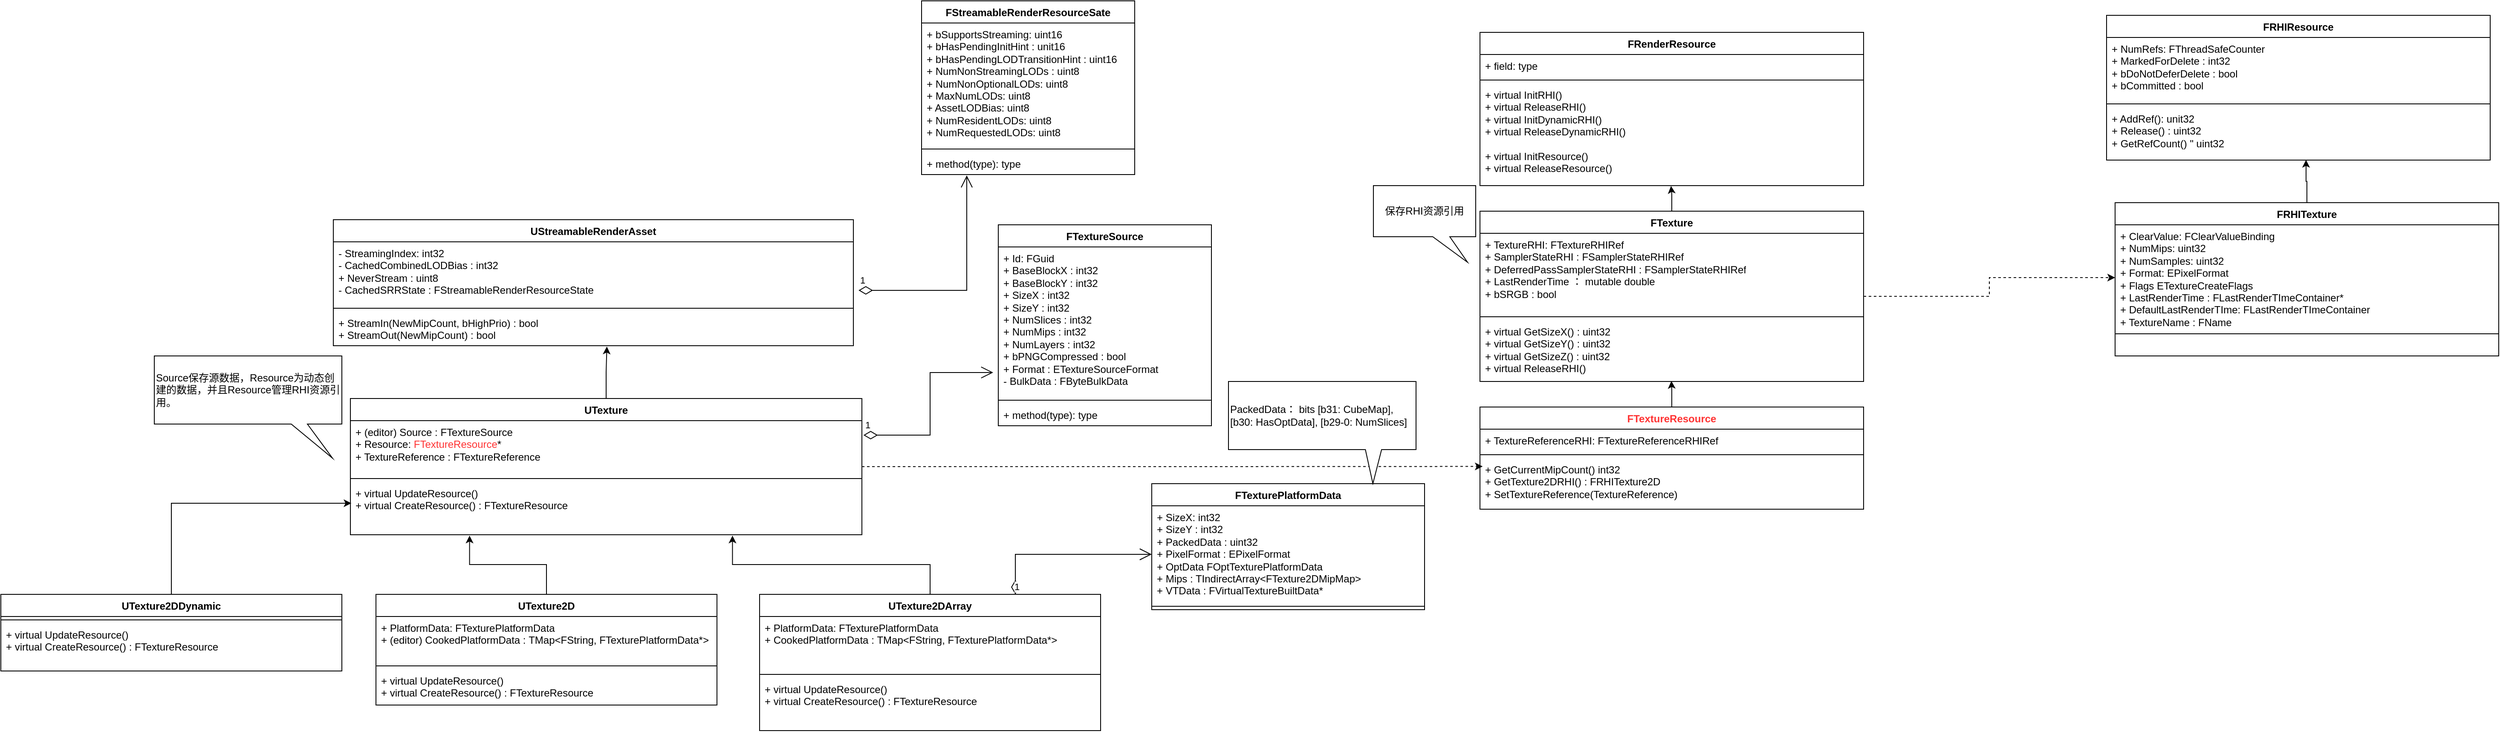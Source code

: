 <mxfile version="24.0.2" type="github">
  <diagram id="C5RBs43oDa-KdzZeNtuy" name="Page-1">
    <mxGraphModel dx="4987" dy="5559" grid="1" gridSize="10" guides="1" tooltips="1" connect="1" arrows="1" fold="1" page="1" pageScale="1" pageWidth="3300" pageHeight="4681" math="0" shadow="0">
      <root>
        <mxCell id="WIyWlLk6GJQsqaUBKTNV-0" />
        <mxCell id="WIyWlLk6GJQsqaUBKTNV-1" parent="WIyWlLk6GJQsqaUBKTNV-0" />
        <mxCell id="1qPpvCroPMqW7wBHYJon-7" value="UTexture" style="swimlane;fontStyle=1;align=center;verticalAlign=top;childLayout=stackLayout;horizontal=1;startSize=26;horizontalStack=0;resizeParent=1;resizeParentMax=0;resizeLast=0;collapsible=1;marginBottom=0;whiteSpace=wrap;html=1;" parent="WIyWlLk6GJQsqaUBKTNV-1" vertex="1">
          <mxGeometry x="270" y="320" width="600" height="160" as="geometry" />
        </mxCell>
        <mxCell id="1qPpvCroPMqW7wBHYJon-8" value="&lt;div&gt;+ (editor) Source : FTextureSource&lt;/div&gt;+ Resource: &lt;font color=&quot;#ff3333&quot;&gt;FTextureResource&lt;/font&gt;*&lt;div&gt;+ TextureReference : FTextureReference&lt;/div&gt;&lt;div&gt;&lt;br&gt;&lt;/div&gt;" style="text;strokeColor=none;fillColor=none;align=left;verticalAlign=top;spacingLeft=4;spacingRight=4;overflow=hidden;rotatable=0;points=[[0,0.5],[1,0.5]];portConstraint=eastwest;whiteSpace=wrap;html=1;" parent="1qPpvCroPMqW7wBHYJon-7" vertex="1">
          <mxGeometry y="26" width="600" height="64" as="geometry" />
        </mxCell>
        <mxCell id="1qPpvCroPMqW7wBHYJon-9" value="" style="line;strokeWidth=1;fillColor=none;align=left;verticalAlign=middle;spacingTop=-1;spacingLeft=3;spacingRight=3;rotatable=0;labelPosition=right;points=[];portConstraint=eastwest;strokeColor=inherit;" parent="1qPpvCroPMqW7wBHYJon-7" vertex="1">
          <mxGeometry y="90" width="600" height="8" as="geometry" />
        </mxCell>
        <mxCell id="1qPpvCroPMqW7wBHYJon-10" value="+ virtual UpdateResource()&lt;div&gt;+ virtual&amp;nbsp;CreateResource() : FTextureResource&lt;/div&gt;&lt;div&gt;&lt;br&gt;&lt;/div&gt;" style="text;strokeColor=none;fillColor=none;align=left;verticalAlign=top;spacingLeft=4;spacingRight=4;overflow=hidden;rotatable=0;points=[[0,0.5],[1,0.5]];portConstraint=eastwest;whiteSpace=wrap;html=1;" parent="1qPpvCroPMqW7wBHYJon-7" vertex="1">
          <mxGeometry y="98" width="600" height="62" as="geometry" />
        </mxCell>
        <mxCell id="1qPpvCroPMqW7wBHYJon-11" value="UTexture2D" style="swimlane;fontStyle=1;align=center;verticalAlign=top;childLayout=stackLayout;horizontal=1;startSize=26;horizontalStack=0;resizeParent=1;resizeParentMax=0;resizeLast=0;collapsible=1;marginBottom=0;whiteSpace=wrap;html=1;" parent="WIyWlLk6GJQsqaUBKTNV-1" vertex="1">
          <mxGeometry x="300" y="550" width="400" height="130" as="geometry" />
        </mxCell>
        <mxCell id="1qPpvCroPMqW7wBHYJon-12" value="+ PlatformData: FTexturePlatformData&lt;div&gt;+ (editor) CookedPlatformData :&amp;nbsp;TMap&amp;lt;FString, FTexturePlatformData*&amp;gt;&lt;/div&gt;" style="text;strokeColor=none;fillColor=none;align=left;verticalAlign=top;spacingLeft=4;spacingRight=4;overflow=hidden;rotatable=0;points=[[0,0.5],[1,0.5]];portConstraint=eastwest;whiteSpace=wrap;html=1;" parent="1qPpvCroPMqW7wBHYJon-11" vertex="1">
          <mxGeometry y="26" width="400" height="54" as="geometry" />
        </mxCell>
        <mxCell id="1qPpvCroPMqW7wBHYJon-13" value="" style="line;strokeWidth=1;fillColor=none;align=left;verticalAlign=middle;spacingTop=-1;spacingLeft=3;spacingRight=3;rotatable=0;labelPosition=right;points=[];portConstraint=eastwest;strokeColor=inherit;" parent="1qPpvCroPMqW7wBHYJon-11" vertex="1">
          <mxGeometry y="80" width="400" height="8" as="geometry" />
        </mxCell>
        <mxCell id="1qPpvCroPMqW7wBHYJon-14" value="+ virtual UpdateResource()&lt;div&gt;+ virtual&amp;nbsp;CreateResource() : FTextureResource&lt;/div&gt;&lt;div&gt;&lt;br&gt;&lt;/div&gt;" style="text;strokeColor=none;fillColor=none;align=left;verticalAlign=top;spacingLeft=4;spacingRight=4;overflow=hidden;rotatable=0;points=[[0,0.5],[1,0.5]];portConstraint=eastwest;whiteSpace=wrap;html=1;" parent="1qPpvCroPMqW7wBHYJon-11" vertex="1">
          <mxGeometry y="88" width="400" height="42" as="geometry" />
        </mxCell>
        <mxCell id="1qPpvCroPMqW7wBHYJon-16" style="edgeStyle=orthogonalEdgeStyle;rounded=0;orthogonalLoop=1;jettySize=auto;html=1;entryX=0.233;entryY=1.016;entryDx=0;entryDy=0;entryPerimeter=0;" parent="WIyWlLk6GJQsqaUBKTNV-1" source="1qPpvCroPMqW7wBHYJon-11" target="1qPpvCroPMqW7wBHYJon-10" edge="1">
          <mxGeometry relative="1" as="geometry" />
        </mxCell>
        <mxCell id="1mHHUEUBmw5j4xQIcPsZ-0" value="UTexture2DArray" style="swimlane;fontStyle=1;align=center;verticalAlign=top;childLayout=stackLayout;horizontal=1;startSize=26;horizontalStack=0;resizeParent=1;resizeParentMax=0;resizeLast=0;collapsible=1;marginBottom=0;whiteSpace=wrap;html=1;" vertex="1" parent="WIyWlLk6GJQsqaUBKTNV-1">
          <mxGeometry x="750" y="550" width="400" height="160" as="geometry" />
        </mxCell>
        <mxCell id="1mHHUEUBmw5j4xQIcPsZ-1" value="+ PlatformData: FTexturePlatformData&lt;div&gt;+ CookedPlatformData :&amp;nbsp;TMap&amp;lt;FString, FTexturePlatformData*&amp;gt;&lt;/div&gt;" style="text;strokeColor=none;fillColor=none;align=left;verticalAlign=top;spacingLeft=4;spacingRight=4;overflow=hidden;rotatable=0;points=[[0,0.5],[1,0.5]];portConstraint=eastwest;whiteSpace=wrap;html=1;" vertex="1" parent="1mHHUEUBmw5j4xQIcPsZ-0">
          <mxGeometry y="26" width="400" height="64" as="geometry" />
        </mxCell>
        <mxCell id="1mHHUEUBmw5j4xQIcPsZ-2" value="" style="line;strokeWidth=1;fillColor=none;align=left;verticalAlign=middle;spacingTop=-1;spacingLeft=3;spacingRight=3;rotatable=0;labelPosition=right;points=[];portConstraint=eastwest;strokeColor=inherit;" vertex="1" parent="1mHHUEUBmw5j4xQIcPsZ-0">
          <mxGeometry y="90" width="400" height="8" as="geometry" />
        </mxCell>
        <mxCell id="1mHHUEUBmw5j4xQIcPsZ-3" value="+ virtual UpdateResource()&lt;div&gt;+ virtual&amp;nbsp;CreateResource() : FTextureResource&lt;/div&gt;&lt;div&gt;&lt;br&gt;&lt;/div&gt;" style="text;strokeColor=none;fillColor=none;align=left;verticalAlign=top;spacingLeft=4;spacingRight=4;overflow=hidden;rotatable=0;points=[[0,0.5],[1,0.5]];portConstraint=eastwest;whiteSpace=wrap;html=1;" vertex="1" parent="1mHHUEUBmw5j4xQIcPsZ-0">
          <mxGeometry y="98" width="400" height="62" as="geometry" />
        </mxCell>
        <mxCell id="1mHHUEUBmw5j4xQIcPsZ-4" style="edgeStyle=orthogonalEdgeStyle;rounded=0;orthogonalLoop=1;jettySize=auto;html=1;entryX=0.747;entryY=1.016;entryDx=0;entryDy=0;entryPerimeter=0;" edge="1" parent="WIyWlLk6GJQsqaUBKTNV-1" source="1mHHUEUBmw5j4xQIcPsZ-0" target="1qPpvCroPMqW7wBHYJon-10">
          <mxGeometry relative="1" as="geometry" />
        </mxCell>
        <mxCell id="1mHHUEUBmw5j4xQIcPsZ-5" value="UTexture2DDynamic" style="swimlane;fontStyle=1;align=center;verticalAlign=top;childLayout=stackLayout;horizontal=1;startSize=26;horizontalStack=0;resizeParent=1;resizeParentMax=0;resizeLast=0;collapsible=1;marginBottom=0;whiteSpace=wrap;html=1;" vertex="1" parent="WIyWlLk6GJQsqaUBKTNV-1">
          <mxGeometry x="-140" y="550" width="400" height="90" as="geometry" />
        </mxCell>
        <mxCell id="1mHHUEUBmw5j4xQIcPsZ-7" value="" style="line;strokeWidth=1;fillColor=none;align=left;verticalAlign=middle;spacingTop=-1;spacingLeft=3;spacingRight=3;rotatable=0;labelPosition=right;points=[];portConstraint=eastwest;strokeColor=inherit;" vertex="1" parent="1mHHUEUBmw5j4xQIcPsZ-5">
          <mxGeometry y="26" width="400" height="8" as="geometry" />
        </mxCell>
        <mxCell id="1mHHUEUBmw5j4xQIcPsZ-8" value="+ virtual UpdateResource()&lt;div&gt;+ virtual&amp;nbsp;CreateResource() : FTextureResource&lt;/div&gt;&lt;div&gt;&lt;br&gt;&lt;/div&gt;" style="text;strokeColor=none;fillColor=none;align=left;verticalAlign=top;spacingLeft=4;spacingRight=4;overflow=hidden;rotatable=0;points=[[0,0.5],[1,0.5]];portConstraint=eastwest;whiteSpace=wrap;html=1;" vertex="1" parent="1mHHUEUBmw5j4xQIcPsZ-5">
          <mxGeometry y="34" width="400" height="56" as="geometry" />
        </mxCell>
        <mxCell id="1mHHUEUBmw5j4xQIcPsZ-9" style="edgeStyle=orthogonalEdgeStyle;rounded=0;orthogonalLoop=1;jettySize=auto;html=1;entryX=0.002;entryY=0.403;entryDx=0;entryDy=0;entryPerimeter=0;" edge="1" parent="WIyWlLk6GJQsqaUBKTNV-1" source="1mHHUEUBmw5j4xQIcPsZ-5" target="1qPpvCroPMqW7wBHYJon-10">
          <mxGeometry relative="1" as="geometry" />
        </mxCell>
        <mxCell id="1mHHUEUBmw5j4xQIcPsZ-10" value="&lt;font color=&quot;#ff3333&quot;&gt;FTextureResource&lt;/font&gt;" style="swimlane;fontStyle=1;align=center;verticalAlign=top;childLayout=stackLayout;horizontal=1;startSize=26;horizontalStack=0;resizeParent=1;resizeParentMax=0;resizeLast=0;collapsible=1;marginBottom=0;whiteSpace=wrap;html=1;" vertex="1" parent="WIyWlLk6GJQsqaUBKTNV-1">
          <mxGeometry x="1595" y="330" width="450" height="120" as="geometry" />
        </mxCell>
        <mxCell id="1mHHUEUBmw5j4xQIcPsZ-11" value="+ TextureReferenceRHI: FTextureReferenceRHIRef" style="text;strokeColor=none;fillColor=none;align=left;verticalAlign=top;spacingLeft=4;spacingRight=4;overflow=hidden;rotatable=0;points=[[0,0.5],[1,0.5]];portConstraint=eastwest;whiteSpace=wrap;html=1;" vertex="1" parent="1mHHUEUBmw5j4xQIcPsZ-10">
          <mxGeometry y="26" width="450" height="26" as="geometry" />
        </mxCell>
        <mxCell id="1mHHUEUBmw5j4xQIcPsZ-12" value="" style="line;strokeWidth=1;fillColor=none;align=left;verticalAlign=middle;spacingTop=-1;spacingLeft=3;spacingRight=3;rotatable=0;labelPosition=right;points=[];portConstraint=eastwest;strokeColor=inherit;" vertex="1" parent="1mHHUEUBmw5j4xQIcPsZ-10">
          <mxGeometry y="52" width="450" height="8" as="geometry" />
        </mxCell>
        <mxCell id="1mHHUEUBmw5j4xQIcPsZ-13" value="+&amp;nbsp;GetCurrentMipCount() int32&lt;div&gt;+ GetTexture2DRHI() : FRHITexture2D&lt;/div&gt;&lt;div&gt;+ SetTextureReference(TextureReference)&lt;/div&gt;" style="text;strokeColor=none;fillColor=none;align=left;verticalAlign=top;spacingLeft=4;spacingRight=4;overflow=hidden;rotatable=0;points=[[0,0.5],[1,0.5]];portConstraint=eastwest;whiteSpace=wrap;html=1;" vertex="1" parent="1mHHUEUBmw5j4xQIcPsZ-10">
          <mxGeometry y="60" width="450" height="60" as="geometry" />
        </mxCell>
        <mxCell id="1mHHUEUBmw5j4xQIcPsZ-14" value="FRenderResource" style="swimlane;fontStyle=1;align=center;verticalAlign=top;childLayout=stackLayout;horizontal=1;startSize=26;horizontalStack=0;resizeParent=1;resizeParentMax=0;resizeLast=0;collapsible=1;marginBottom=0;whiteSpace=wrap;html=1;" vertex="1" parent="WIyWlLk6GJQsqaUBKTNV-1">
          <mxGeometry x="1595" y="-110" width="450" height="180" as="geometry" />
        </mxCell>
        <mxCell id="1mHHUEUBmw5j4xQIcPsZ-15" value="+ field: type" style="text;strokeColor=none;fillColor=none;align=left;verticalAlign=top;spacingLeft=4;spacingRight=4;overflow=hidden;rotatable=0;points=[[0,0.5],[1,0.5]];portConstraint=eastwest;whiteSpace=wrap;html=1;" vertex="1" parent="1mHHUEUBmw5j4xQIcPsZ-14">
          <mxGeometry y="26" width="450" height="26" as="geometry" />
        </mxCell>
        <mxCell id="1mHHUEUBmw5j4xQIcPsZ-16" value="" style="line;strokeWidth=1;fillColor=none;align=left;verticalAlign=middle;spacingTop=-1;spacingLeft=3;spacingRight=3;rotatable=0;labelPosition=right;points=[];portConstraint=eastwest;strokeColor=inherit;" vertex="1" parent="1mHHUEUBmw5j4xQIcPsZ-14">
          <mxGeometry y="52" width="450" height="8" as="geometry" />
        </mxCell>
        <mxCell id="1mHHUEUBmw5j4xQIcPsZ-17" value="+ virtual&amp;nbsp;InitRHI()&lt;div&gt;+ virtual ReleaseRHI()&lt;/div&gt;&lt;div&gt;+&amp;nbsp;virtual InitDynamicRHI()&lt;/div&gt;&lt;div&gt;+&amp;nbsp;virtual ReleaseDynamicRHI()&lt;/div&gt;&lt;div&gt;&lt;br&gt;&lt;/div&gt;&lt;div&gt;+ virtual&amp;nbsp;InitResource()&lt;/div&gt;&lt;div&gt;+ virtual ReleaseResource()&lt;/div&gt;" style="text;strokeColor=none;fillColor=none;align=left;verticalAlign=top;spacingLeft=4;spacingRight=4;overflow=hidden;rotatable=0;points=[[0,0.5],[1,0.5]];portConstraint=eastwest;whiteSpace=wrap;html=1;" vertex="1" parent="1mHHUEUBmw5j4xQIcPsZ-14">
          <mxGeometry y="60" width="450" height="120" as="geometry" />
        </mxCell>
        <mxCell id="1mHHUEUBmw5j4xQIcPsZ-37" style="edgeStyle=orthogonalEdgeStyle;rounded=0;orthogonalLoop=1;jettySize=auto;html=1;dashed=1;" edge="1" parent="WIyWlLk6GJQsqaUBKTNV-1" source="1mHHUEUBmw5j4xQIcPsZ-18" target="1mHHUEUBmw5j4xQIcPsZ-33">
          <mxGeometry relative="1" as="geometry" />
        </mxCell>
        <mxCell id="1mHHUEUBmw5j4xQIcPsZ-18" value="FTexture" style="swimlane;fontStyle=1;align=center;verticalAlign=top;childLayout=stackLayout;horizontal=1;startSize=26;horizontalStack=0;resizeParent=1;resizeParentMax=0;resizeLast=0;collapsible=1;marginBottom=0;whiteSpace=wrap;html=1;" vertex="1" parent="WIyWlLk6GJQsqaUBKTNV-1">
          <mxGeometry x="1595" y="100" width="450" height="200" as="geometry" />
        </mxCell>
        <mxCell id="1mHHUEUBmw5j4xQIcPsZ-19" value="+ TextureRHI: FTextureRHIRef&lt;div&gt;+&amp;nbsp;SamplerStateRHI : FSamplerStateRHIRef&lt;/div&gt;&lt;div&gt;+ DeferredPassSamplerStateRHI : FSamplerStateRHIRef&lt;/div&gt;&lt;div&gt;+&amp;nbsp;LastRenderTime ： mutable double&lt;/div&gt;&lt;div&gt;+ bSRGB : bool&lt;/div&gt;" style="text;strokeColor=none;fillColor=none;align=left;verticalAlign=top;spacingLeft=4;spacingRight=4;overflow=hidden;rotatable=0;points=[[0,0.5],[1,0.5]];portConstraint=eastwest;whiteSpace=wrap;html=1;" vertex="1" parent="1mHHUEUBmw5j4xQIcPsZ-18">
          <mxGeometry y="26" width="450" height="94" as="geometry" />
        </mxCell>
        <mxCell id="1mHHUEUBmw5j4xQIcPsZ-20" value="" style="line;strokeWidth=1;fillColor=none;align=left;verticalAlign=middle;spacingTop=-1;spacingLeft=3;spacingRight=3;rotatable=0;labelPosition=right;points=[];portConstraint=eastwest;strokeColor=inherit;" vertex="1" parent="1mHHUEUBmw5j4xQIcPsZ-18">
          <mxGeometry y="120" width="450" height="8" as="geometry" />
        </mxCell>
        <mxCell id="1mHHUEUBmw5j4xQIcPsZ-21" value="&lt;div&gt;+&amp;nbsp;virtual GetSizeX() :&amp;nbsp;&lt;span style=&quot;background-color: initial;&quot;&gt;uint32&lt;/span&gt;&lt;/div&gt;&lt;div&gt;+&amp;nbsp;virtual GetSizeY() :&amp;nbsp;&lt;span style=&quot;background-color: initial;&quot;&gt;uint32&lt;/span&gt;&lt;span style=&quot;background-color: initial;&quot;&gt;&lt;br&gt;&lt;/span&gt;&lt;/div&gt;&lt;div&gt;+&amp;nbsp;virtual GetSizeZ() :&amp;nbsp;&lt;span style=&quot;background-color: initial;&quot;&gt;uint32&lt;/span&gt;&lt;span style=&quot;background-color: initial;&quot;&gt;&lt;br&gt;&lt;/span&gt;&lt;/div&gt;&lt;div&gt;+ virtual ReleaseRHI()&lt;/div&gt;" style="text;strokeColor=none;fillColor=none;align=left;verticalAlign=top;spacingLeft=4;spacingRight=4;overflow=hidden;rotatable=0;points=[[0,0.5],[1,0.5]];portConstraint=eastwest;whiteSpace=wrap;html=1;" vertex="1" parent="1mHHUEUBmw5j4xQIcPsZ-18">
          <mxGeometry y="128" width="450" height="72" as="geometry" />
        </mxCell>
        <mxCell id="1mHHUEUBmw5j4xQIcPsZ-22" style="edgeStyle=orthogonalEdgeStyle;rounded=0;orthogonalLoop=1;jettySize=auto;html=1;entryX=0.498;entryY=1.003;entryDx=0;entryDy=0;entryPerimeter=0;" edge="1" parent="WIyWlLk6GJQsqaUBKTNV-1" source="1mHHUEUBmw5j4xQIcPsZ-18" target="1mHHUEUBmw5j4xQIcPsZ-17">
          <mxGeometry relative="1" as="geometry" />
        </mxCell>
        <mxCell id="1mHHUEUBmw5j4xQIcPsZ-24" style="edgeStyle=orthogonalEdgeStyle;rounded=0;orthogonalLoop=1;jettySize=auto;html=1;entryX=0.007;entryY=0.163;entryDx=0;entryDy=0;entryPerimeter=0;dashed=1;strokeColor=default;" edge="1" parent="WIyWlLk6GJQsqaUBKTNV-1" source="1qPpvCroPMqW7wBHYJon-7" target="1mHHUEUBmw5j4xQIcPsZ-13">
          <mxGeometry relative="1" as="geometry" />
        </mxCell>
        <mxCell id="1mHHUEUBmw5j4xQIcPsZ-26" value="保存RHI资源引用" style="shape=callout;whiteSpace=wrap;html=1;perimeter=calloutPerimeter;size=30;position=0.58;position2=0.92;" vertex="1" parent="WIyWlLk6GJQsqaUBKTNV-1">
          <mxGeometry x="1470" y="70" width="120" height="90" as="geometry" />
        </mxCell>
        <mxCell id="1mHHUEUBmw5j4xQIcPsZ-27" style="edgeStyle=orthogonalEdgeStyle;rounded=0;orthogonalLoop=1;jettySize=auto;html=1;entryX=0.499;entryY=0.992;entryDx=0;entryDy=0;entryPerimeter=0;" edge="1" parent="WIyWlLk6GJQsqaUBKTNV-1" source="1mHHUEUBmw5j4xQIcPsZ-10" target="1mHHUEUBmw5j4xQIcPsZ-21">
          <mxGeometry relative="1" as="geometry" />
        </mxCell>
        <mxCell id="1mHHUEUBmw5j4xQIcPsZ-28" value="FRHIResource" style="swimlane;fontStyle=1;align=center;verticalAlign=top;childLayout=stackLayout;horizontal=1;startSize=26;horizontalStack=0;resizeParent=1;resizeParentMax=0;resizeLast=0;collapsible=1;marginBottom=0;whiteSpace=wrap;html=1;" vertex="1" parent="WIyWlLk6GJQsqaUBKTNV-1">
          <mxGeometry x="2330" y="-130" width="450" height="170" as="geometry" />
        </mxCell>
        <mxCell id="1mHHUEUBmw5j4xQIcPsZ-29" value="+ NumRefs: FThreadSafeCounter&lt;div&gt;+ MarkedForDelete : int32&lt;/div&gt;&lt;div&gt;+ bDoNotDeferDelete : bool&lt;/div&gt;&lt;div&gt;+ bCommitted : bool&lt;/div&gt;" style="text;strokeColor=none;fillColor=none;align=left;verticalAlign=top;spacingLeft=4;spacingRight=4;overflow=hidden;rotatable=0;points=[[0,0.5],[1,0.5]];portConstraint=eastwest;whiteSpace=wrap;html=1;" vertex="1" parent="1mHHUEUBmw5j4xQIcPsZ-28">
          <mxGeometry y="26" width="450" height="74" as="geometry" />
        </mxCell>
        <mxCell id="1mHHUEUBmw5j4xQIcPsZ-30" value="" style="line;strokeWidth=1;fillColor=none;align=left;verticalAlign=middle;spacingTop=-1;spacingLeft=3;spacingRight=3;rotatable=0;labelPosition=right;points=[];portConstraint=eastwest;strokeColor=inherit;" vertex="1" parent="1mHHUEUBmw5j4xQIcPsZ-28">
          <mxGeometry y="100" width="450" height="8" as="geometry" />
        </mxCell>
        <mxCell id="1mHHUEUBmw5j4xQIcPsZ-31" value="+ AddRef(): unit32&lt;div&gt;+ Release() : uint32&lt;/div&gt;&lt;div&gt;+ GetRefCount() &quot; uint32&lt;/div&gt;" style="text;strokeColor=none;fillColor=none;align=left;verticalAlign=top;spacingLeft=4;spacingRight=4;overflow=hidden;rotatable=0;points=[[0,0.5],[1,0.5]];portConstraint=eastwest;whiteSpace=wrap;html=1;" vertex="1" parent="1mHHUEUBmw5j4xQIcPsZ-28">
          <mxGeometry y="108" width="450" height="62" as="geometry" />
        </mxCell>
        <mxCell id="1mHHUEUBmw5j4xQIcPsZ-32" value="FRHITexture" style="swimlane;fontStyle=1;align=center;verticalAlign=top;childLayout=stackLayout;horizontal=1;startSize=26;horizontalStack=0;resizeParent=1;resizeParentMax=0;resizeLast=0;collapsible=1;marginBottom=0;whiteSpace=wrap;html=1;" vertex="1" parent="WIyWlLk6GJQsqaUBKTNV-1">
          <mxGeometry x="2340" y="90" width="450" height="180" as="geometry" />
        </mxCell>
        <mxCell id="1mHHUEUBmw5j4xQIcPsZ-33" value="+ ClearValue: FClearValueBinding&lt;div&gt;+ NumMips: uint32&lt;/div&gt;&lt;div&gt;+ NumSamples: uint32&lt;/div&gt;&lt;div&gt;+ Format: EPixelFormat&lt;/div&gt;&lt;div&gt;+ Flags ETextureCreateFlags&lt;/div&gt;&lt;div&gt;+ LastRenderTime : FLastRenderTImeContainer*&lt;/div&gt;&lt;div&gt;+ DefaultLastRenderTIme:&amp;nbsp;&lt;span style=&quot;background-color: initial;&quot;&gt;FLastRenderTImeContainer&lt;/span&gt;&lt;span style=&quot;background-color: initial;&quot;&gt;&amp;nbsp;&lt;/span&gt;&lt;/div&gt;&lt;div&gt;&lt;span style=&quot;background-color: initial;&quot;&gt;+ TextureName : FName&lt;/span&gt;&lt;/div&gt;" style="text;strokeColor=none;fillColor=none;align=left;verticalAlign=top;spacingLeft=4;spacingRight=4;overflow=hidden;rotatable=0;points=[[0,0.5],[1,0.5]];portConstraint=eastwest;whiteSpace=wrap;html=1;" vertex="1" parent="1mHHUEUBmw5j4xQIcPsZ-32">
          <mxGeometry y="26" width="450" height="124" as="geometry" />
        </mxCell>
        <mxCell id="1mHHUEUBmw5j4xQIcPsZ-34" value="" style="line;strokeWidth=1;fillColor=none;align=left;verticalAlign=middle;spacingTop=-1;spacingLeft=3;spacingRight=3;rotatable=0;labelPosition=right;points=[];portConstraint=eastwest;strokeColor=inherit;" vertex="1" parent="1mHHUEUBmw5j4xQIcPsZ-32">
          <mxGeometry y="150" width="450" height="8" as="geometry" />
        </mxCell>
        <mxCell id="1mHHUEUBmw5j4xQIcPsZ-35" value="&amp;nbsp;" style="text;strokeColor=none;fillColor=none;align=left;verticalAlign=top;spacingLeft=4;spacingRight=4;overflow=hidden;rotatable=0;points=[[0,0.5],[1,0.5]];portConstraint=eastwest;whiteSpace=wrap;html=1;" vertex="1" parent="1mHHUEUBmw5j4xQIcPsZ-32">
          <mxGeometry y="158" width="450" height="22" as="geometry" />
        </mxCell>
        <mxCell id="1mHHUEUBmw5j4xQIcPsZ-36" style="edgeStyle=orthogonalEdgeStyle;rounded=0;orthogonalLoop=1;jettySize=auto;html=1;entryX=0.52;entryY=0.997;entryDx=0;entryDy=0;entryPerimeter=0;" edge="1" parent="WIyWlLk6GJQsqaUBKTNV-1" source="1mHHUEUBmw5j4xQIcPsZ-32" target="1mHHUEUBmw5j4xQIcPsZ-31">
          <mxGeometry relative="1" as="geometry" />
        </mxCell>
        <mxCell id="1mHHUEUBmw5j4xQIcPsZ-38" value="UStreamableRenderAsset" style="swimlane;fontStyle=1;align=center;verticalAlign=top;childLayout=stackLayout;horizontal=1;startSize=26;horizontalStack=0;resizeParent=1;resizeParentMax=0;resizeLast=0;collapsible=1;marginBottom=0;whiteSpace=wrap;html=1;" vertex="1" parent="WIyWlLk6GJQsqaUBKTNV-1">
          <mxGeometry x="250" y="110" width="610" height="148" as="geometry" />
        </mxCell>
        <mxCell id="1mHHUEUBmw5j4xQIcPsZ-39" value="- StreamingIndex: int32&lt;div&gt;- CachedCombinedLODBias : int32&lt;/div&gt;&lt;div&gt;+ NeverStream : uint8&lt;/div&gt;&lt;div&gt;- CachedSRRState : FStreamableRenderResourceState&lt;/div&gt;" style="text;strokeColor=none;fillColor=none;align=left;verticalAlign=top;spacingLeft=4;spacingRight=4;overflow=hidden;rotatable=0;points=[[0,0.5],[1,0.5]];portConstraint=eastwest;whiteSpace=wrap;html=1;" vertex="1" parent="1mHHUEUBmw5j4xQIcPsZ-38">
          <mxGeometry y="26" width="610" height="74" as="geometry" />
        </mxCell>
        <mxCell id="1mHHUEUBmw5j4xQIcPsZ-40" value="" style="line;strokeWidth=1;fillColor=none;align=left;verticalAlign=middle;spacingTop=-1;spacingLeft=3;spacingRight=3;rotatable=0;labelPosition=right;points=[];portConstraint=eastwest;strokeColor=inherit;" vertex="1" parent="1mHHUEUBmw5j4xQIcPsZ-38">
          <mxGeometry y="100" width="610" height="8" as="geometry" />
        </mxCell>
        <mxCell id="1mHHUEUBmw5j4xQIcPsZ-41" value="+ StreamIn(NewMipCount, bHighPrio) : bool&lt;div&gt;+ StreamOut(NewMipCount) : bool&lt;/div&gt;" style="text;strokeColor=none;fillColor=none;align=left;verticalAlign=top;spacingLeft=4;spacingRight=4;overflow=hidden;rotatable=0;points=[[0,0.5],[1,0.5]];portConstraint=eastwest;whiteSpace=wrap;html=1;" vertex="1" parent="1mHHUEUBmw5j4xQIcPsZ-38">
          <mxGeometry y="108" width="610" height="40" as="geometry" />
        </mxCell>
        <mxCell id="1mHHUEUBmw5j4xQIcPsZ-42" style="edgeStyle=orthogonalEdgeStyle;rounded=0;orthogonalLoop=1;jettySize=auto;html=1;entryX=0.526;entryY=1.025;entryDx=0;entryDy=0;entryPerimeter=0;" edge="1" parent="WIyWlLk6GJQsqaUBKTNV-1" source="1qPpvCroPMqW7wBHYJon-7" target="1mHHUEUBmw5j4xQIcPsZ-41">
          <mxGeometry relative="1" as="geometry">
            <mxPoint x="574" y="208" as="targetPoint" />
          </mxGeometry>
        </mxCell>
        <mxCell id="1mHHUEUBmw5j4xQIcPsZ-43" value="FTexturePlatformData" style="swimlane;fontStyle=1;align=center;verticalAlign=top;childLayout=stackLayout;horizontal=1;startSize=26;horizontalStack=0;resizeParent=1;resizeParentMax=0;resizeLast=0;collapsible=1;marginBottom=0;whiteSpace=wrap;html=1;" vertex="1" parent="WIyWlLk6GJQsqaUBKTNV-1">
          <mxGeometry x="1210" y="420" width="320" height="148" as="geometry" />
        </mxCell>
        <mxCell id="1mHHUEUBmw5j4xQIcPsZ-44" value="+ SizeX: int32&lt;div&gt;+ SizeY : int32&lt;/div&gt;&lt;div&gt;+ PackedData : uint32&lt;/div&gt;&lt;div&gt;+ PixelFormat : EPixelFormat&lt;/div&gt;&lt;div&gt;+ OptData FOptTexturePlatformData&lt;/div&gt;&lt;div&gt;+&amp;nbsp;Mips : TIndirectArray&amp;lt;FTexture2DMipMap&amp;gt;&lt;/div&gt;&lt;div&gt;+ VTData : FVirtualTextureBuiltData*&lt;/div&gt;" style="text;strokeColor=none;fillColor=none;align=left;verticalAlign=top;spacingLeft=4;spacingRight=4;overflow=hidden;rotatable=0;points=[[0,0.5],[1,0.5]];portConstraint=eastwest;whiteSpace=wrap;html=1;" vertex="1" parent="1mHHUEUBmw5j4xQIcPsZ-43">
          <mxGeometry y="26" width="320" height="114" as="geometry" />
        </mxCell>
        <mxCell id="1mHHUEUBmw5j4xQIcPsZ-45" value="" style="line;strokeWidth=1;fillColor=none;align=left;verticalAlign=middle;spacingTop=-1;spacingLeft=3;spacingRight=3;rotatable=0;labelPosition=right;points=[];portConstraint=eastwest;strokeColor=inherit;" vertex="1" parent="1mHHUEUBmw5j4xQIcPsZ-43">
          <mxGeometry y="140" width="320" height="8" as="geometry" />
        </mxCell>
        <mxCell id="1mHHUEUBmw5j4xQIcPsZ-50" value="1" style="endArrow=open;html=1;endSize=12;startArrow=diamondThin;startSize=14;startFill=0;edgeStyle=orthogonalEdgeStyle;align=left;verticalAlign=bottom;rounded=0;exitX=0.75;exitY=0;exitDx=0;exitDy=0;entryX=0;entryY=0.5;entryDx=0;entryDy=0;" edge="1" parent="WIyWlLk6GJQsqaUBKTNV-1" source="1mHHUEUBmw5j4xQIcPsZ-0" target="1mHHUEUBmw5j4xQIcPsZ-44">
          <mxGeometry x="-1" y="3" relative="1" as="geometry">
            <mxPoint x="1140" y="420" as="sourcePoint" />
            <mxPoint x="1300" y="420" as="targetPoint" />
          </mxGeometry>
        </mxCell>
        <mxCell id="1mHHUEUBmw5j4xQIcPsZ-51" value="FTextureSource" style="swimlane;fontStyle=1;align=center;verticalAlign=top;childLayout=stackLayout;horizontal=1;startSize=26;horizontalStack=0;resizeParent=1;resizeParentMax=0;resizeLast=0;collapsible=1;marginBottom=0;whiteSpace=wrap;html=1;" vertex="1" parent="WIyWlLk6GJQsqaUBKTNV-1">
          <mxGeometry x="1030" y="116" width="250" height="236" as="geometry" />
        </mxCell>
        <mxCell id="1mHHUEUBmw5j4xQIcPsZ-52" value="+ Id: FGuid&lt;div&gt;+&amp;nbsp;BaseBlockX : int32&lt;/div&gt;&lt;div&gt;+ BaseBlockY : int32&lt;/div&gt;&lt;div&gt;+ SizeX : int32&lt;/div&gt;&lt;div&gt;+ SizeY : int32&lt;/div&gt;&lt;div&gt;+ NumSlices : int32&lt;/div&gt;&lt;div&gt;+ NumMips : int32&lt;/div&gt;&lt;div&gt;+ NumLayers : int32&lt;/div&gt;&lt;div&gt;+ bPNGCompressed : bool&lt;/div&gt;&lt;div&gt;+&amp;nbsp;Format : ETextureSourceFormat&lt;/div&gt;&lt;div&gt;- BulkData : FByteBulkData&lt;/div&gt;" style="text;strokeColor=none;fillColor=none;align=left;verticalAlign=top;spacingLeft=4;spacingRight=4;overflow=hidden;rotatable=0;points=[[0,0.5],[1,0.5]];portConstraint=eastwest;whiteSpace=wrap;html=1;" vertex="1" parent="1mHHUEUBmw5j4xQIcPsZ-51">
          <mxGeometry y="26" width="250" height="176" as="geometry" />
        </mxCell>
        <mxCell id="1mHHUEUBmw5j4xQIcPsZ-53" value="" style="line;strokeWidth=1;fillColor=none;align=left;verticalAlign=middle;spacingTop=-1;spacingLeft=3;spacingRight=3;rotatable=0;labelPosition=right;points=[];portConstraint=eastwest;strokeColor=inherit;" vertex="1" parent="1mHHUEUBmw5j4xQIcPsZ-51">
          <mxGeometry y="202" width="250" height="8" as="geometry" />
        </mxCell>
        <mxCell id="1mHHUEUBmw5j4xQIcPsZ-54" value="+ method(type): type" style="text;strokeColor=none;fillColor=none;align=left;verticalAlign=top;spacingLeft=4;spacingRight=4;overflow=hidden;rotatable=0;points=[[0,0.5],[1,0.5]];portConstraint=eastwest;whiteSpace=wrap;html=1;" vertex="1" parent="1mHHUEUBmw5j4xQIcPsZ-51">
          <mxGeometry y="210" width="250" height="26" as="geometry" />
        </mxCell>
        <mxCell id="1mHHUEUBmw5j4xQIcPsZ-55" value="1" style="endArrow=open;html=1;endSize=12;startArrow=diamondThin;startSize=14;startFill=0;edgeStyle=orthogonalEdgeStyle;align=left;verticalAlign=bottom;rounded=0;entryX=-0.024;entryY=0.838;entryDx=0;entryDy=0;entryPerimeter=0;exitX=1.003;exitY=0.266;exitDx=0;exitDy=0;exitPerimeter=0;" edge="1" parent="WIyWlLk6GJQsqaUBKTNV-1" source="1qPpvCroPMqW7wBHYJon-8" target="1mHHUEUBmw5j4xQIcPsZ-52">
          <mxGeometry x="-1" y="3" relative="1" as="geometry">
            <mxPoint x="880" y="410" as="sourcePoint" />
            <mxPoint x="1040" y="410" as="targetPoint" />
          </mxGeometry>
        </mxCell>
        <mxCell id="1mHHUEUBmw5j4xQIcPsZ-58" value="Source保存源数据，Resource为动态创建的数据，并且Resource管理RHI资源引用。" style="shape=callout;whiteSpace=wrap;html=1;perimeter=calloutPerimeter;size=40;position=0.73;position2=0.95;base=19;align=left;" vertex="1" parent="WIyWlLk6GJQsqaUBKTNV-1">
          <mxGeometry x="40" y="270" width="220" height="120" as="geometry" />
        </mxCell>
        <mxCell id="1mHHUEUBmw5j4xQIcPsZ-59" value="PackedData： bits [b31: CubeMap], [b30: HasOptData], [b29-0: NumSlices]" style="shape=callout;whiteSpace=wrap;html=1;perimeter=calloutPerimeter;size=40;position=0.73;position2=0.77;base=19;align=left;" vertex="1" parent="WIyWlLk6GJQsqaUBKTNV-1">
          <mxGeometry x="1300" y="300" width="220" height="120" as="geometry" />
        </mxCell>
        <mxCell id="1mHHUEUBmw5j4xQIcPsZ-61" value="FStreamableRenderResourceSate" style="swimlane;fontStyle=1;align=center;verticalAlign=top;childLayout=stackLayout;horizontal=1;startSize=26;horizontalStack=0;resizeParent=1;resizeParentMax=0;resizeLast=0;collapsible=1;marginBottom=0;whiteSpace=wrap;html=1;" vertex="1" parent="WIyWlLk6GJQsqaUBKTNV-1">
          <mxGeometry x="940" y="-147" width="250" height="204" as="geometry" />
        </mxCell>
        <mxCell id="1mHHUEUBmw5j4xQIcPsZ-62" value="+ bSupportsStreaming: uint16&lt;div&gt;+&amp;nbsp;bHasPendingInitHint : unit16&lt;/div&gt;&lt;div&gt;+&amp;nbsp;bHasPendingLODTransitionHint : uint16&lt;br&gt;&lt;div&gt;+&amp;nbsp;NumNonStreamingLODs : uint8&lt;/div&gt;&lt;div&gt;+ NumNonOptionalLODs:&amp;nbsp;&lt;span style=&quot;background-color: initial;&quot;&gt;uint8&lt;/span&gt;&lt;/div&gt;&lt;div&gt;+ MaxNumLODs: uint8&lt;/div&gt;&lt;div&gt;+ AssetLODBias: uint8&lt;/div&gt;&lt;div&gt;+ NumResidentLODs: uint8&lt;/div&gt;&lt;div&gt;+ NumRequestedLODs: uint8&lt;/div&gt;&lt;/div&gt;" style="text;strokeColor=none;fillColor=none;align=left;verticalAlign=top;spacingLeft=4;spacingRight=4;overflow=hidden;rotatable=0;points=[[0,0.5],[1,0.5]];portConstraint=eastwest;whiteSpace=wrap;html=1;" vertex="1" parent="1mHHUEUBmw5j4xQIcPsZ-61">
          <mxGeometry y="26" width="250" height="144" as="geometry" />
        </mxCell>
        <mxCell id="1mHHUEUBmw5j4xQIcPsZ-63" value="" style="line;strokeWidth=1;fillColor=none;align=left;verticalAlign=middle;spacingTop=-1;spacingLeft=3;spacingRight=3;rotatable=0;labelPosition=right;points=[];portConstraint=eastwest;strokeColor=inherit;" vertex="1" parent="1mHHUEUBmw5j4xQIcPsZ-61">
          <mxGeometry y="170" width="250" height="8" as="geometry" />
        </mxCell>
        <mxCell id="1mHHUEUBmw5j4xQIcPsZ-64" value="+ method(type): type" style="text;strokeColor=none;fillColor=none;align=left;verticalAlign=top;spacingLeft=4;spacingRight=4;overflow=hidden;rotatable=0;points=[[0,0.5],[1,0.5]];portConstraint=eastwest;whiteSpace=wrap;html=1;" vertex="1" parent="1mHHUEUBmw5j4xQIcPsZ-61">
          <mxGeometry y="178" width="250" height="26" as="geometry" />
        </mxCell>
        <mxCell id="1mHHUEUBmw5j4xQIcPsZ-65" value="1" style="endArrow=open;html=1;endSize=12;startArrow=diamondThin;startSize=14;startFill=0;edgeStyle=orthogonalEdgeStyle;align=left;verticalAlign=bottom;rounded=0;entryX=0.212;entryY=1.038;entryDx=0;entryDy=0;entryPerimeter=0;exitX=1.01;exitY=0.77;exitDx=0;exitDy=0;exitPerimeter=0;" edge="1" parent="WIyWlLk6GJQsqaUBKTNV-1" source="1mHHUEUBmw5j4xQIcPsZ-39" target="1mHHUEUBmw5j4xQIcPsZ-64">
          <mxGeometry x="-1" y="3" relative="1" as="geometry">
            <mxPoint x="873.75" y="172" as="sourcePoint" />
            <mxPoint x="1025.75" y="80" as="targetPoint" />
          </mxGeometry>
        </mxCell>
      </root>
    </mxGraphModel>
  </diagram>
</mxfile>
